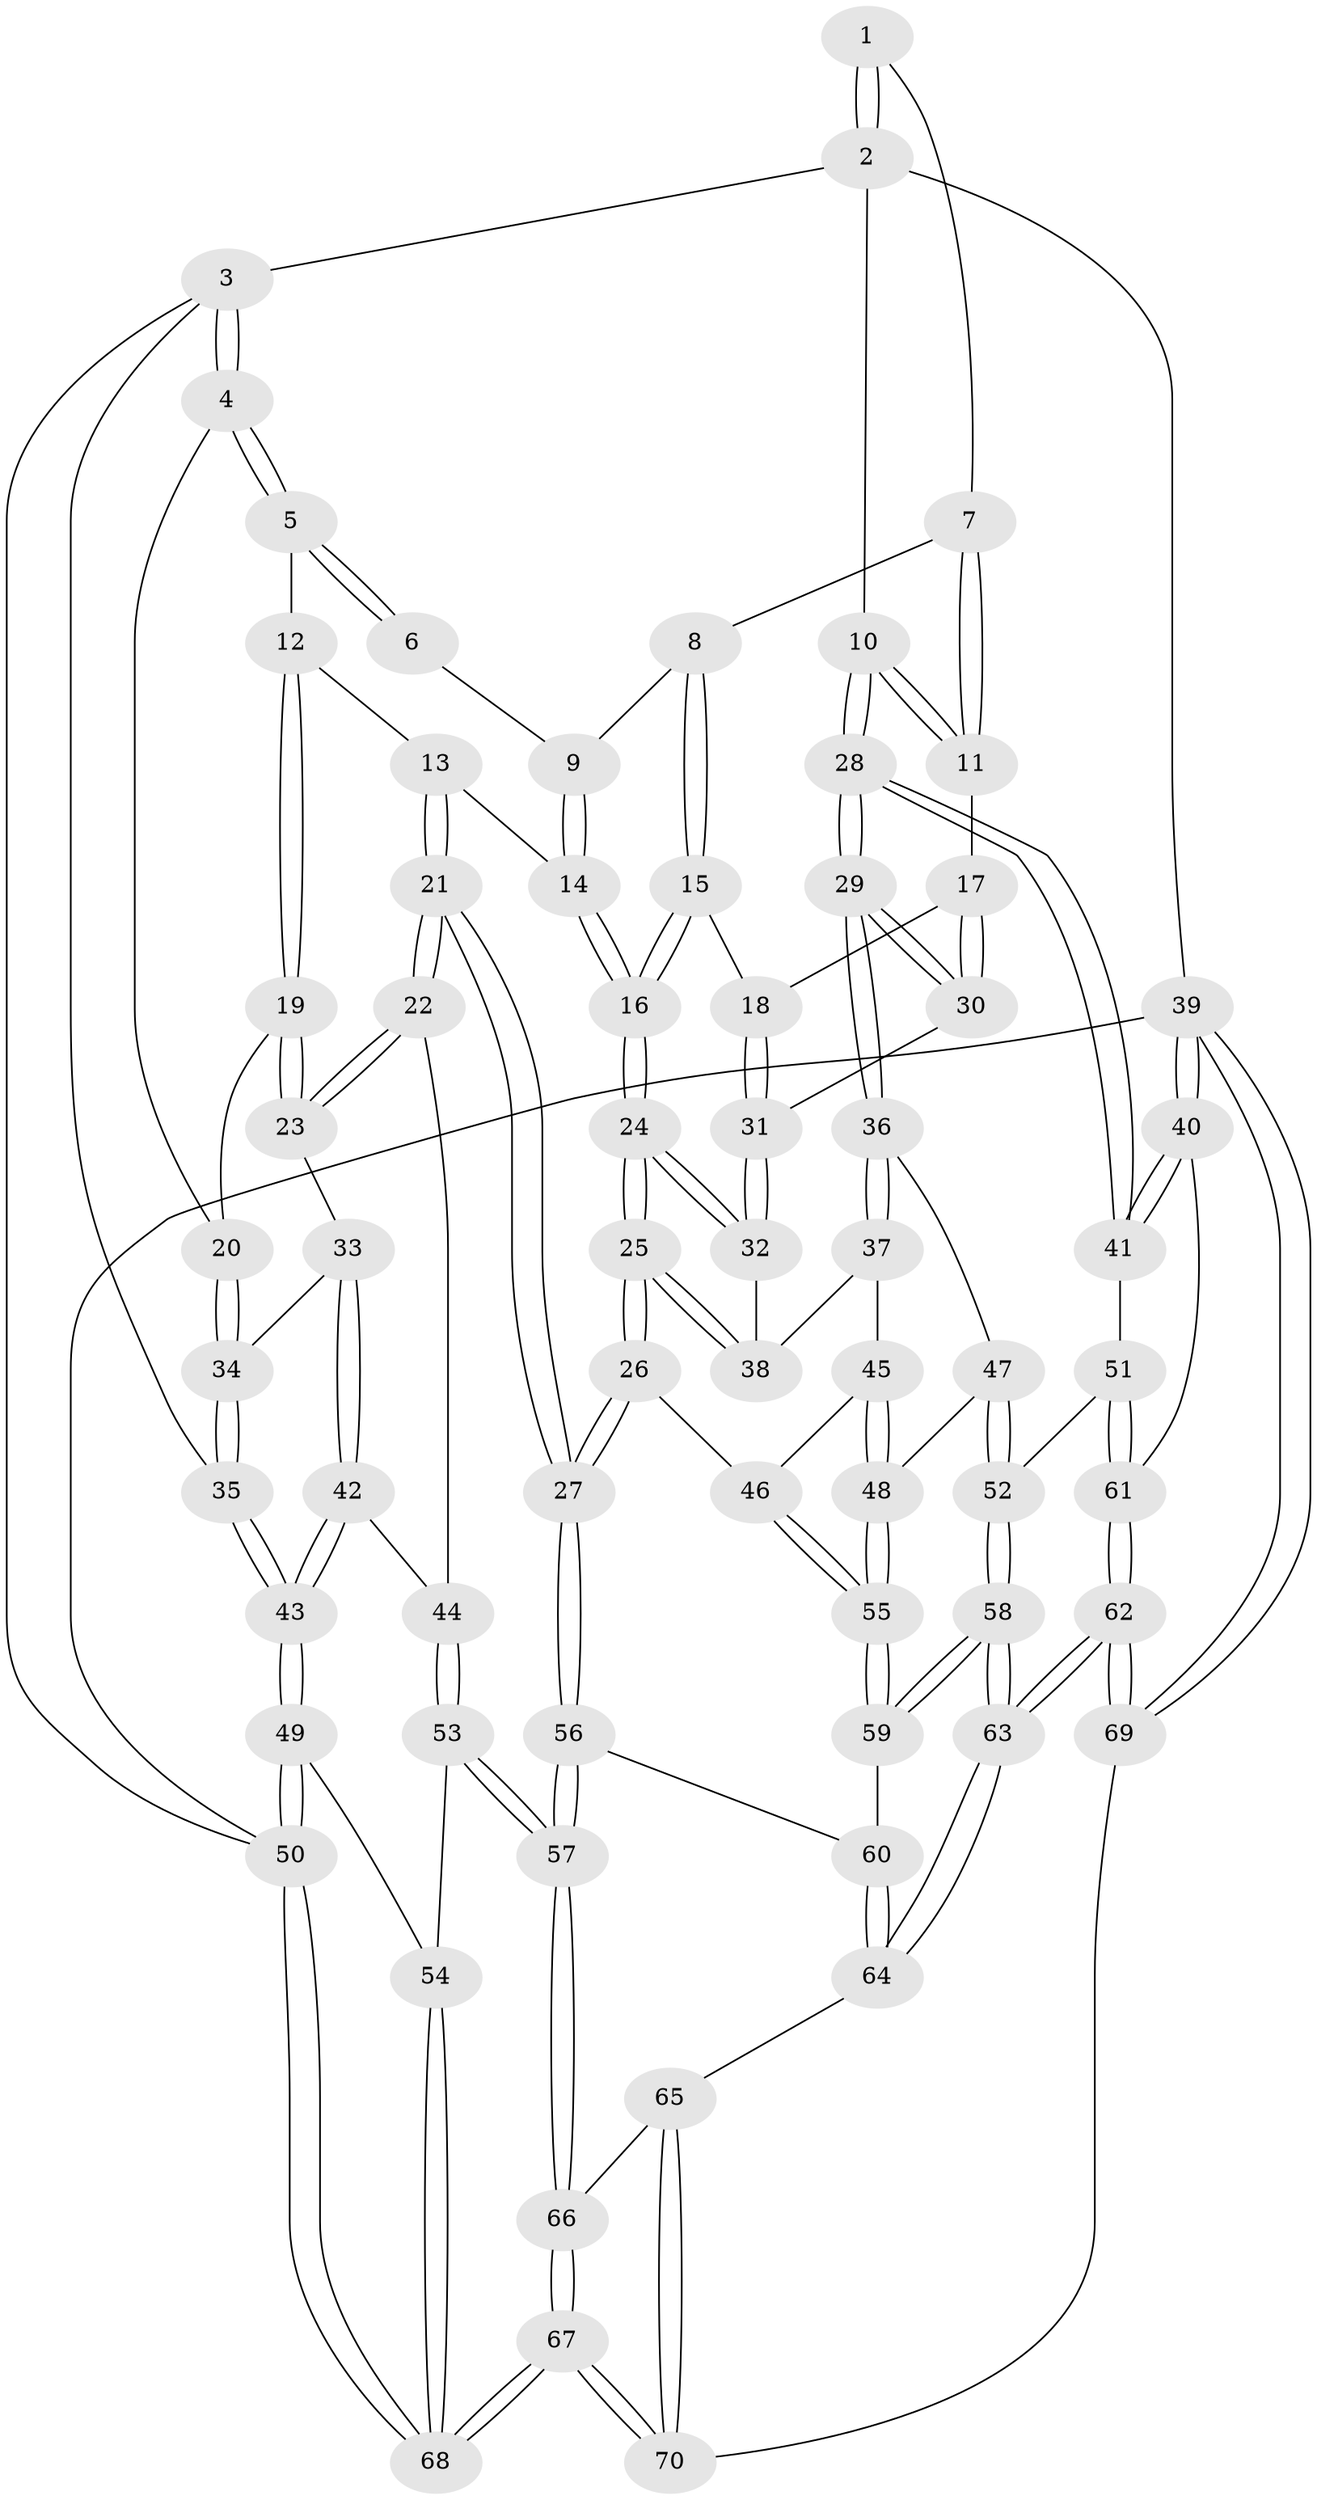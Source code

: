 // Generated by graph-tools (version 1.1) at 2025/11/02/27/25 16:11:58]
// undirected, 70 vertices, 172 edges
graph export_dot {
graph [start="1"]
  node [color=gray90,style=filled];
  1 [pos="+0.9020492571825555+0"];
  2 [pos="+1+0"];
  3 [pos="+0+0"];
  4 [pos="+0+0"];
  5 [pos="+0.1457183822898495+0"];
  6 [pos="+0.6585070839167333+0"];
  7 [pos="+0.6822311744515674+0.10456707205093117"];
  8 [pos="+0.5924516875133619+0.13863479993193958"];
  9 [pos="+0.5740293843976838+0.13046040169230466"];
  10 [pos="+1+0"];
  11 [pos="+0.8113064069987098+0.20549243850545537"];
  12 [pos="+0.2603156024442754+0.03981559700944213"];
  13 [pos="+0.4056600578800618+0.14424877683841214"];
  14 [pos="+0.47430551906132434+0.15234176983085804"];
  15 [pos="+0.6881302790932914+0.26570676878176597"];
  16 [pos="+0.5835981768109252+0.3356713663945457"];
  17 [pos="+0.7869995438557581+0.22639195117032598"];
  18 [pos="+0.6936521351762486+0.26629872523018433"];
  19 [pos="+0.20254725000043505+0.2739581488722846"];
  20 [pos="+0.06108788079277692+0.2876976684913525"];
  21 [pos="+0.4363206378090325+0.4790060788689317"];
  22 [pos="+0.4157742729054364+0.4732406024694741"];
  23 [pos="+0.20858928357503617+0.3170633712266947"];
  24 [pos="+0.5334649811463097+0.4285338334971597"];
  25 [pos="+0.48368342416859217+0.4791788105021737"];
  26 [pos="+0.48111604120236995+0.4814385588285996"];
  27 [pos="+0.4465952800028651+0.4875327723261232"];
  28 [pos="+1+0.49289853870338757"];
  29 [pos="+0.9748555908972509+0.47739544494076513"];
  30 [pos="+0.8139683216094252+0.3542839554857432"];
  31 [pos="+0.7329292672749816+0.3935954531530891"];
  32 [pos="+0.7308367993973153+0.41238611497523303"];
  33 [pos="+0.1161206602812365+0.4436576344238117"];
  34 [pos="+0+0.37631299717430877"];
  35 [pos="+0+0.37583997840768707"];
  36 [pos="+0.9191779555223106+0.4836002446196304"];
  37 [pos="+0.7675111239371557+0.4759028746626495"];
  38 [pos="+0.7614909944171472+0.4682469537569314"];
  39 [pos="+1+1"];
  40 [pos="+1+0.8131668850182378"];
  41 [pos="+1+0.5217542969521185"];
  42 [pos="+0.128175095236006+0.5233688236623719"];
  43 [pos="+0+0.7295685401968465"];
  44 [pos="+0.1474952677947997+0.5334218321469069"];
  45 [pos="+0.7596482460330659+0.4871554417774545"];
  46 [pos="+0.5890996758033819+0.5503500466547135"];
  47 [pos="+0.8105848175865157+0.5776380391186893"];
  48 [pos="+0.7316355273229029+0.603819426703257"];
  49 [pos="+0+0.86570415032119"];
  50 [pos="+0+1"];
  51 [pos="+0.9395830373411563+0.6656057487237944"];
  52 [pos="+0.8168263597079293+0.7088568277643971"];
  53 [pos="+0.2678469151814841+0.7644509875943599"];
  54 [pos="+0.2653575084479098+0.7658616170400521"];
  55 [pos="+0.6941364394353432+0.6686187763664784"];
  56 [pos="+0.39496223624154275+0.6898577624049474"];
  57 [pos="+0.34742854274075136+0.7576853769170375"];
  58 [pos="+0.73964075222486+0.744176981438448"];
  59 [pos="+0.6992079012984295+0.6896997026859639"];
  60 [pos="+0.5407530248855135+0.7162185514310412"];
  61 [pos="+0.9102222416881703+0.868705174325952"];
  62 [pos="+0.7571830200096287+0.963445467683371"];
  63 [pos="+0.729081105810928+0.8597103202586459"];
  64 [pos="+0.5896765934519066+0.8258571744879475"];
  65 [pos="+0.4168611848418588+0.8449719205991689"];
  66 [pos="+0.3956868765463343+0.8308655095259494"];
  67 [pos="+0.23674374152811586+1"];
  68 [pos="+0.16272302997226+1"];
  69 [pos="+0.7344843142619779+1"];
  70 [pos="+0.6582067756648008+1"];
  1 -- 2;
  1 -- 2;
  1 -- 7;
  2 -- 3;
  2 -- 10;
  2 -- 39;
  3 -- 4;
  3 -- 4;
  3 -- 35;
  3 -- 50;
  4 -- 5;
  4 -- 5;
  4 -- 20;
  5 -- 6;
  5 -- 6;
  5 -- 12;
  6 -- 9;
  7 -- 8;
  7 -- 11;
  7 -- 11;
  8 -- 9;
  8 -- 15;
  8 -- 15;
  9 -- 14;
  9 -- 14;
  10 -- 11;
  10 -- 11;
  10 -- 28;
  10 -- 28;
  11 -- 17;
  12 -- 13;
  12 -- 19;
  12 -- 19;
  13 -- 14;
  13 -- 21;
  13 -- 21;
  14 -- 16;
  14 -- 16;
  15 -- 16;
  15 -- 16;
  15 -- 18;
  16 -- 24;
  16 -- 24;
  17 -- 18;
  17 -- 30;
  17 -- 30;
  18 -- 31;
  18 -- 31;
  19 -- 20;
  19 -- 23;
  19 -- 23;
  20 -- 34;
  20 -- 34;
  21 -- 22;
  21 -- 22;
  21 -- 27;
  21 -- 27;
  22 -- 23;
  22 -- 23;
  22 -- 44;
  23 -- 33;
  24 -- 25;
  24 -- 25;
  24 -- 32;
  24 -- 32;
  25 -- 26;
  25 -- 26;
  25 -- 38;
  25 -- 38;
  26 -- 27;
  26 -- 27;
  26 -- 46;
  27 -- 56;
  27 -- 56;
  28 -- 29;
  28 -- 29;
  28 -- 41;
  28 -- 41;
  29 -- 30;
  29 -- 30;
  29 -- 36;
  29 -- 36;
  30 -- 31;
  31 -- 32;
  31 -- 32;
  32 -- 38;
  33 -- 34;
  33 -- 42;
  33 -- 42;
  34 -- 35;
  34 -- 35;
  35 -- 43;
  35 -- 43;
  36 -- 37;
  36 -- 37;
  36 -- 47;
  37 -- 38;
  37 -- 45;
  39 -- 40;
  39 -- 40;
  39 -- 69;
  39 -- 69;
  39 -- 50;
  40 -- 41;
  40 -- 41;
  40 -- 61;
  41 -- 51;
  42 -- 43;
  42 -- 43;
  42 -- 44;
  43 -- 49;
  43 -- 49;
  44 -- 53;
  44 -- 53;
  45 -- 46;
  45 -- 48;
  45 -- 48;
  46 -- 55;
  46 -- 55;
  47 -- 48;
  47 -- 52;
  47 -- 52;
  48 -- 55;
  48 -- 55;
  49 -- 50;
  49 -- 50;
  49 -- 54;
  50 -- 68;
  50 -- 68;
  51 -- 52;
  51 -- 61;
  51 -- 61;
  52 -- 58;
  52 -- 58;
  53 -- 54;
  53 -- 57;
  53 -- 57;
  54 -- 68;
  54 -- 68;
  55 -- 59;
  55 -- 59;
  56 -- 57;
  56 -- 57;
  56 -- 60;
  57 -- 66;
  57 -- 66;
  58 -- 59;
  58 -- 59;
  58 -- 63;
  58 -- 63;
  59 -- 60;
  60 -- 64;
  60 -- 64;
  61 -- 62;
  61 -- 62;
  62 -- 63;
  62 -- 63;
  62 -- 69;
  62 -- 69;
  63 -- 64;
  63 -- 64;
  64 -- 65;
  65 -- 66;
  65 -- 70;
  65 -- 70;
  66 -- 67;
  66 -- 67;
  67 -- 68;
  67 -- 68;
  67 -- 70;
  67 -- 70;
  69 -- 70;
}
